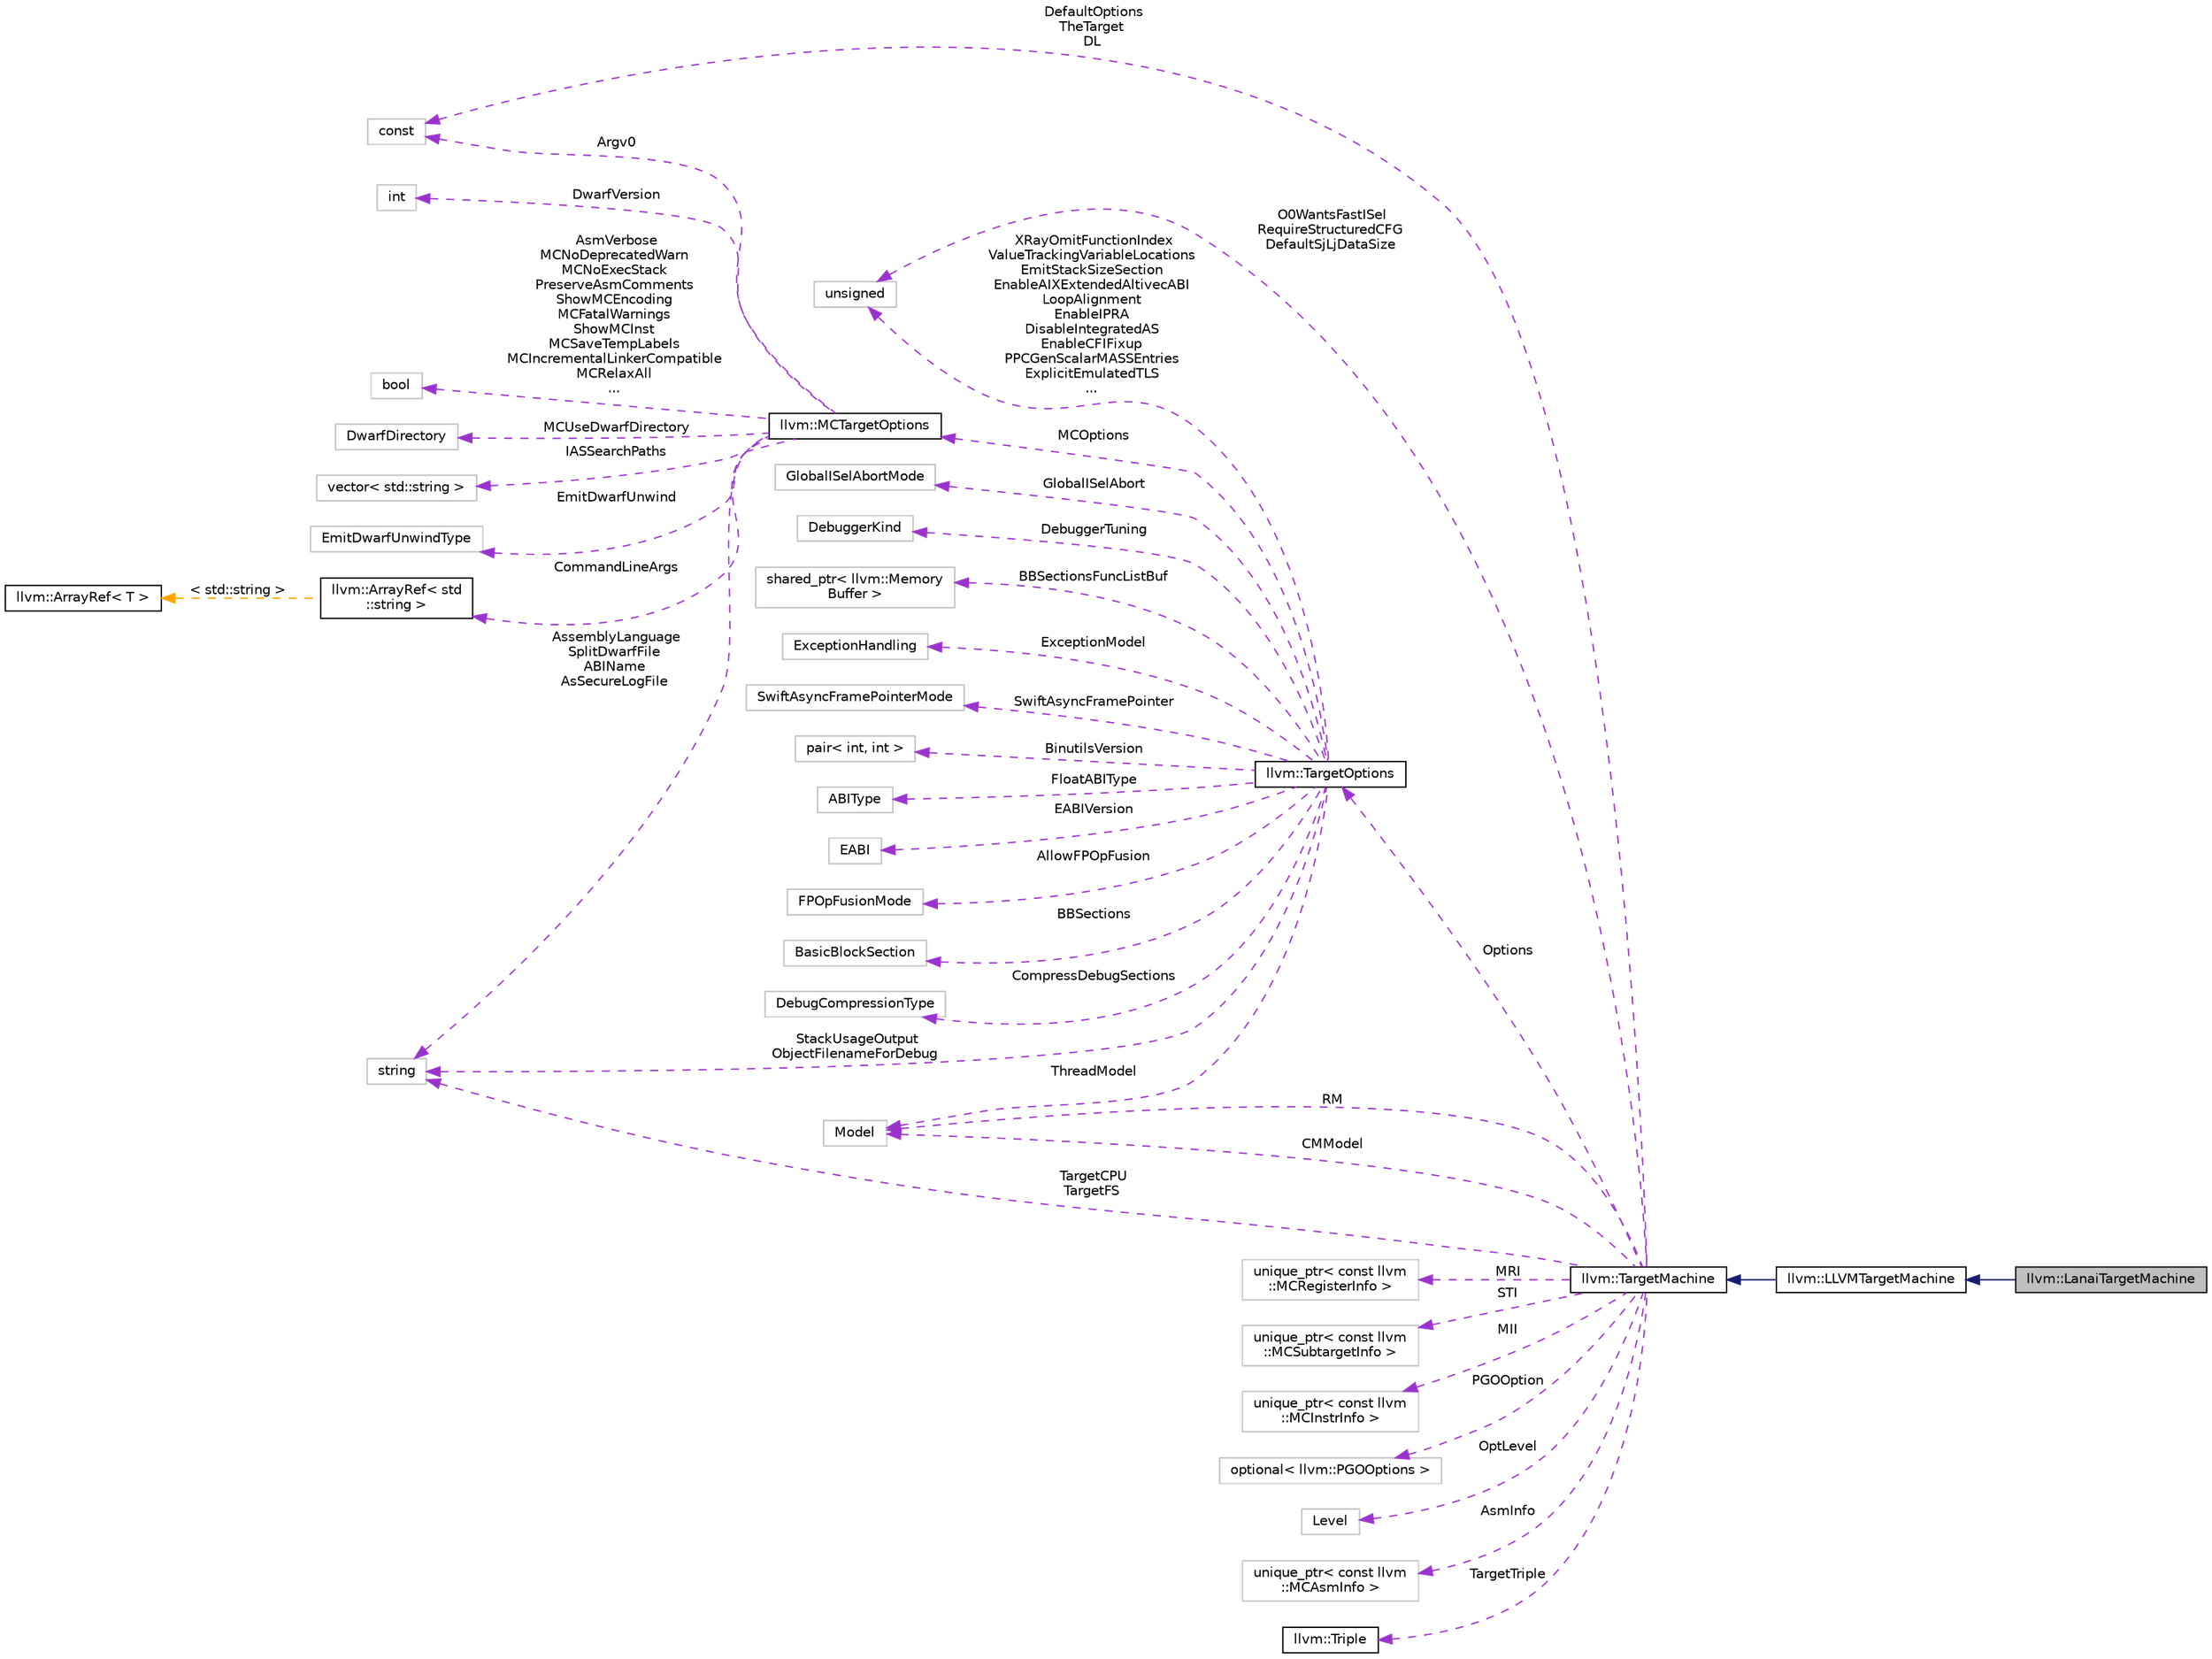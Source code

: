 digraph "llvm::LanaiTargetMachine"
{
 // LATEX_PDF_SIZE
  bgcolor="transparent";
  edge [fontname="Helvetica",fontsize="10",labelfontname="Helvetica",labelfontsize="10"];
  node [fontname="Helvetica",fontsize="10",shape=record];
  rankdir="LR";
  Node1 [label="llvm::LanaiTargetMachine",height=0.2,width=0.4,color="black", fillcolor="grey75", style="filled", fontcolor="black",tooltip=" "];
  Node2 -> Node1 [dir="back",color="midnightblue",fontsize="10",style="solid",fontname="Helvetica"];
  Node2 [label="llvm::LLVMTargetMachine",height=0.2,width=0.4,color="black",URL="$classllvm_1_1LLVMTargetMachine.html",tooltip="This class describes a target machine that is implemented with the LLVM target-independent code gener..."];
  Node3 -> Node2 [dir="back",color="midnightblue",fontsize="10",style="solid",fontname="Helvetica"];
  Node3 [label="llvm::TargetMachine",height=0.2,width=0.4,color="black",URL="$classllvm_1_1TargetMachine.html",tooltip="Primary interface to the complete machine description for the target machine."];
  Node4 -> Node3 [dir="back",color="darkorchid3",fontsize="10",style="dashed",label=" Options" ,fontname="Helvetica"];
  Node4 [label="llvm::TargetOptions",height=0.2,width=0.4,color="black",URL="$classllvm_1_1TargetOptions.html",tooltip=" "];
  Node5 -> Node4 [dir="back",color="darkorchid3",fontsize="10",style="dashed",label=" SwiftAsyncFramePointer" ,fontname="Helvetica"];
  Node5 [label="SwiftAsyncFramePointerMode",height=0.2,width=0.4,color="grey75",tooltip=" "];
  Node6 -> Node4 [dir="back",color="darkorchid3",fontsize="10",style="dashed",label=" BinutilsVersion" ,fontname="Helvetica"];
  Node6 [label="pair\< int, int \>",height=0.2,width=0.4,color="grey75",tooltip=" "];
  Node7 -> Node4 [dir="back",color="darkorchid3",fontsize="10",style="dashed",label=" FloatABIType" ,fontname="Helvetica"];
  Node7 [label="ABIType",height=0.2,width=0.4,color="grey75",tooltip=" "];
  Node8 -> Node4 [dir="back",color="darkorchid3",fontsize="10",style="dashed",label=" EABIVersion" ,fontname="Helvetica"];
  Node8 [label="EABI",height=0.2,width=0.4,color="grey75",tooltip=" "];
  Node9 -> Node4 [dir="back",color="darkorchid3",fontsize="10",style="dashed",label=" ThreadModel" ,fontname="Helvetica"];
  Node9 [label="Model",height=0.2,width=0.4,color="grey75",tooltip=" "];
  Node10 -> Node4 [dir="back",color="darkorchid3",fontsize="10",style="dashed",label=" AllowFPOpFusion" ,fontname="Helvetica"];
  Node10 [label="FPOpFusionMode",height=0.2,width=0.4,color="grey75",tooltip=" "];
  Node11 -> Node4 [dir="back",color="darkorchid3",fontsize="10",style="dashed",label=" BBSections" ,fontname="Helvetica"];
  Node11 [label="BasicBlockSection",height=0.2,width=0.4,color="grey75",tooltip=" "];
  Node12 -> Node4 [dir="back",color="darkorchid3",fontsize="10",style="dashed",label=" CompressDebugSections" ,fontname="Helvetica"];
  Node12 [label="DebugCompressionType",height=0.2,width=0.4,color="grey75",tooltip=" "];
  Node13 -> Node4 [dir="back",color="darkorchid3",fontsize="10",style="dashed",label=" MCOptions" ,fontname="Helvetica"];
  Node13 [label="llvm::MCTargetOptions",height=0.2,width=0.4,color="black",URL="$classllvm_1_1MCTargetOptions.html",tooltip=" "];
  Node14 -> Node13 [dir="back",color="darkorchid3",fontsize="10",style="dashed",label=" MCUseDwarfDirectory" ,fontname="Helvetica"];
  Node14 [label="DwarfDirectory",height=0.2,width=0.4,color="grey75",tooltip=" "];
  Node15 -> Node13 [dir="back",color="darkorchid3",fontsize="10",style="dashed",label=" IASSearchPaths" ,fontname="Helvetica"];
  Node15 [label="vector\< std::string \>",height=0.2,width=0.4,color="grey75",tooltip=" "];
  Node16 -> Node13 [dir="back",color="darkorchid3",fontsize="10",style="dashed",label=" EmitDwarfUnwind" ,fontname="Helvetica"];
  Node16 [label="EmitDwarfUnwindType",height=0.2,width=0.4,color="grey75",tooltip=" "];
  Node17 -> Node13 [dir="back",color="darkorchid3",fontsize="10",style="dashed",label=" CommandLineArgs" ,fontname="Helvetica"];
  Node17 [label="llvm::ArrayRef\< std\l::string \>",height=0.2,width=0.4,color="black",URL="$classllvm_1_1ArrayRef.html",tooltip=" "];
  Node18 -> Node17 [dir="back",color="orange",fontsize="10",style="dashed",label=" \< std::string \>" ,fontname="Helvetica"];
  Node18 [label="llvm::ArrayRef\< T \>",height=0.2,width=0.4,color="black",URL="$classllvm_1_1ArrayRef.html",tooltip="ArrayRef - Represent a constant reference to an array (0 or more elements consecutively in memory),..."];
  Node19 -> Node13 [dir="back",color="darkorchid3",fontsize="10",style="dashed",label=" DwarfVersion" ,fontname="Helvetica"];
  Node19 [label="int",height=0.2,width=0.4,color="grey75",tooltip=" "];
  Node20 -> Node13 [dir="back",color="darkorchid3",fontsize="10",style="dashed",label=" AssemblyLanguage\nSplitDwarfFile\nABIName\nAsSecureLogFile" ,fontname="Helvetica"];
  Node20 [label="string",height=0.2,width=0.4,color="grey75",tooltip=" "];
  Node21 -> Node13 [dir="back",color="darkorchid3",fontsize="10",style="dashed",label=" AsmVerbose\nMCNoDeprecatedWarn\nMCNoExecStack\nPreserveAsmComments\nShowMCEncoding\nMCFatalWarnings\nShowMCInst\nMCSaveTempLabels\nMCIncrementalLinkerCompatible\nMCRelaxAll\n..." ,fontname="Helvetica"];
  Node21 [label="bool",height=0.2,width=0.4,color="grey75",tooltip=" "];
  Node22 -> Node13 [dir="back",color="darkorchid3",fontsize="10",style="dashed",label=" Argv0" ,fontname="Helvetica"];
  Node22 [label="const",height=0.2,width=0.4,color="grey75",tooltip=" "];
  Node23 -> Node4 [dir="back",color="darkorchid3",fontsize="10",style="dashed",label=" GlobalISelAbort" ,fontname="Helvetica"];
  Node23 [label="GlobalISelAbortMode",height=0.2,width=0.4,color="grey75",tooltip=" "];
  Node24 -> Node4 [dir="back",color="darkorchid3",fontsize="10",style="dashed",label=" DebuggerTuning" ,fontname="Helvetica"];
  Node24 [label="DebuggerKind",height=0.2,width=0.4,color="grey75",tooltip=" "];
  Node20 -> Node4 [dir="back",color="darkorchid3",fontsize="10",style="dashed",label=" StackUsageOutput\nObjectFilenameForDebug" ,fontname="Helvetica"];
  Node25 -> Node4 [dir="back",color="darkorchid3",fontsize="10",style="dashed",label=" BBSectionsFuncListBuf" ,fontname="Helvetica"];
  Node25 [label="shared_ptr\< llvm::Memory\lBuffer \>",height=0.2,width=0.4,color="grey75",tooltip=" "];
  Node26 -> Node4 [dir="back",color="darkorchid3",fontsize="10",style="dashed",label=" XRayOmitFunctionIndex\nValueTrackingVariableLocations\nEmitStackSizeSection\nEnableAIXExtendedAltivecABI\nLoopAlignment\nEnableIPRA\nDisableIntegratedAS\nEnableCFIFixup\nPPCGenScalarMASSEntries\nExplicitEmulatedTLS\n..." ,fontname="Helvetica"];
  Node26 [label="unsigned",height=0.2,width=0.4,color="grey75",tooltip=" "];
  Node27 -> Node4 [dir="back",color="darkorchid3",fontsize="10",style="dashed",label=" ExceptionModel" ,fontname="Helvetica"];
  Node27 [label="ExceptionHandling",height=0.2,width=0.4,color="grey75",tooltip=" "];
  Node28 -> Node3 [dir="back",color="darkorchid3",fontsize="10",style="dashed",label=" MRI" ,fontname="Helvetica"];
  Node28 [label="unique_ptr\< const llvm\l::MCRegisterInfo \>",height=0.2,width=0.4,color="grey75",tooltip=" "];
  Node29 -> Node3 [dir="back",color="darkorchid3",fontsize="10",style="dashed",label=" STI" ,fontname="Helvetica"];
  Node29 [label="unique_ptr\< const llvm\l::MCSubtargetInfo \>",height=0.2,width=0.4,color="grey75",tooltip=" "];
  Node30 -> Node3 [dir="back",color="darkorchid3",fontsize="10",style="dashed",label=" MII" ,fontname="Helvetica"];
  Node30 [label="unique_ptr\< const llvm\l::MCInstrInfo \>",height=0.2,width=0.4,color="grey75",tooltip=" "];
  Node9 -> Node3 [dir="back",color="darkorchid3",fontsize="10",style="dashed",label=" RM" ,fontname="Helvetica"];
  Node31 -> Node3 [dir="back",color="darkorchid3",fontsize="10",style="dashed",label=" PGOOption" ,fontname="Helvetica"];
  Node31 [label="optional\< llvm::PGOOptions \>",height=0.2,width=0.4,color="grey75",tooltip=" "];
  Node32 -> Node3 [dir="back",color="darkorchid3",fontsize="10",style="dashed",label=" OptLevel" ,fontname="Helvetica"];
  Node32 [label="Level",height=0.2,width=0.4,color="grey75",tooltip=" "];
  Node20 -> Node3 [dir="back",color="darkorchid3",fontsize="10",style="dashed",label=" TargetCPU\nTargetFS" ,fontname="Helvetica"];
  Node33 -> Node3 [dir="back",color="darkorchid3",fontsize="10",style="dashed",label=" AsmInfo" ,fontname="Helvetica"];
  Node33 [label="unique_ptr\< const llvm\l::MCAsmInfo \>",height=0.2,width=0.4,color="grey75",tooltip=" "];
  Node9 -> Node3 [dir="back",color="darkorchid3",fontsize="10",style="dashed",label=" CMModel" ,fontname="Helvetica"];
  Node34 -> Node3 [dir="back",color="darkorchid3",fontsize="10",style="dashed",label=" TargetTriple" ,fontname="Helvetica"];
  Node34 [label="llvm::Triple",height=0.2,width=0.4,color="black",URL="$classllvm_1_1Triple.html",tooltip="Triple - Helper class for working with autoconf configuration names."];
  Node26 -> Node3 [dir="back",color="darkorchid3",fontsize="10",style="dashed",label=" O0WantsFastISel\nRequireStructuredCFG\nDefaultSjLjDataSize" ,fontname="Helvetica"];
  Node22 -> Node3 [dir="back",color="darkorchid3",fontsize="10",style="dashed",label=" DefaultOptions\nTheTarget\nDL" ,fontname="Helvetica"];
}
